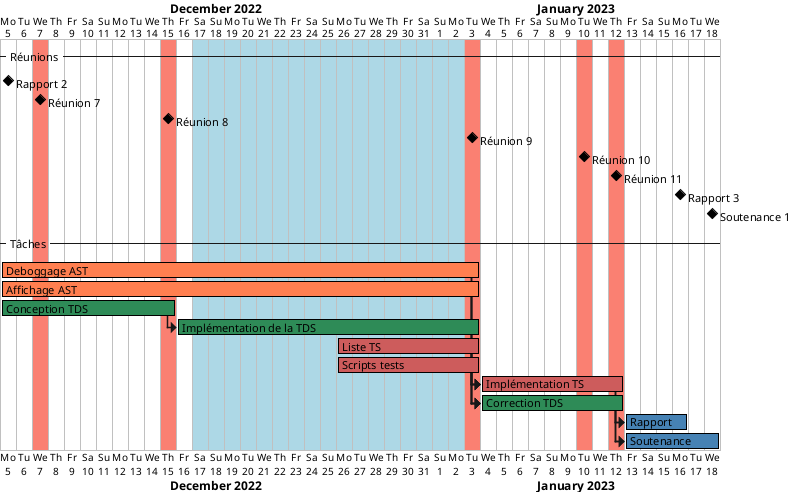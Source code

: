 @startgantt
Project starts 2022-12-5

2022-12-17 to 2023-01-03 are colored in lightblue

-- Réunions --

[Rapport 2] happens at 2022-12-05

2022-12-07 is colored in salmon
[Réunion 7] happens at 2022-12-07

2022-12-15 is colored in salmon
[Réunion 8] happens at 2022-12-15

2023-01-03 is colored in salmon
[Réunion 9] happens at 2023-01-03

2023-01-10 is colored in salmon
[Réunion 10] happens at 2023-01-10

2023-01-12 is colored in salmon
[Réunion 11] happens at 2023-01-12

[Rapport 3] happens at 2023-01-16

[Soutenance 1] happens at 2023-01-18

-- Tâches --
[Deboggage AST] starts 2022-12-05 and ends 2023-01-03 and is colored in Coral/Black
[Affichage AST] starts 2022-12-05 and ends 2023-01-03 and is colored in Coral/Black

[Conception TDS] starts 2022-12-05 and ends 2022-12-15 and is colored in SeaGreen/Black
then [Implémentation de la TDS] starts 2022-12-16 and ends 2023-01-03 and is colored in SeaGreen/Black

[Liste TS] starts 2022-12-26 and ends 2023-01-03 and is colored in IndianRed/Black
[Scripts tests] starts 2022-12-26 and ends 2023-01-03 and is colored in IndianRed/Black

[Implémentation TS] starts at [Scripts tests]'s end
[Implémentation TS] starts at [Liste TS]'s end
[Implémentation TS] starts at [Affichage AST]'s end
[Implémentation TS] starts at [Deboggage AST]'s end
[Correction TDS] starts at [Scripts tests]'s end
[Correction TDS] starts at [Liste TS]'s end
[Correction TDS] starts at [Affichage AST]'s end
[Correction TDS] starts at [Deboggage AST]'s end

[Implémentation TS] starts 2023-01-04 and ends 2023-01-12 and is colored in IndianRed/Black
[Correction TDS] starts 2023-01-04 and ends 2023-01-12 and is colored in SeaGreen/Black

[Rapport] starts at [Implémentation TS]'s end
[Rapport] starts at [Correction TDS]'s end
[Soutenance] starts at [Implémentation TS]'s end
[Soutenance] starts at [Correction TDS]'s end

[Rapport] starts 2023-01-13 and ends 2023-01-16 and is colored in SteelBlue/Black
[Soutenance] starts 2023-01-13 and ends 2023-01-18 and is colored in SteelBlue/Black

@endgantt
